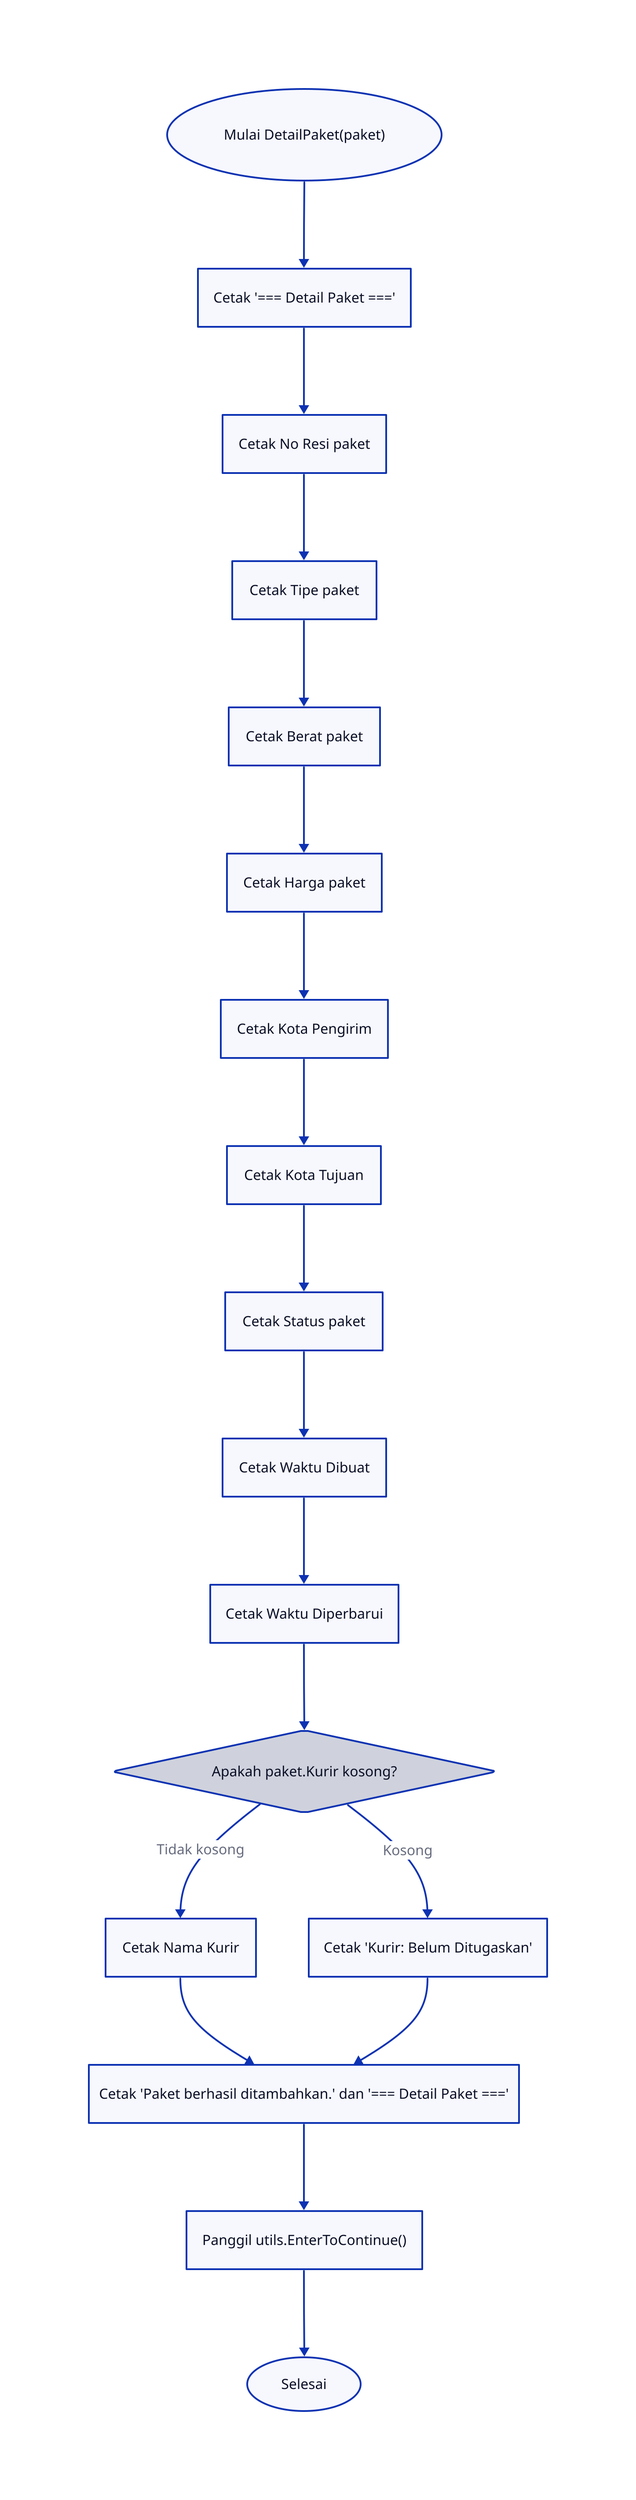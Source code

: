 direction: down

start: "Mulai DetailPaket(paket)" {
  shape: oval
}

printHeader: "Cetak '=== Detail Paket ==='" {
  shape: rectangle
}

printNoResi: "Cetak No Resi paket" {
  shape: rectangle
}

printTipe: "Cetak Tipe paket" {
  shape: rectangle
}

printBerat: "Cetak Berat paket" {
  shape: rectangle
}

printHarga: "Cetak Harga paket" {
  shape: rectangle
}

printSenderCity: "Cetak Kota Pengirim" {
  shape: rectangle
}

printReceiverCity: "Cetak Kota Tujuan" {
  shape: rectangle
}

printStatus: "Cetak Status paket" {
  shape: rectangle
}

printCreatedAt: "Cetak Waktu Dibuat" {
  shape: rectangle
}

printUpdatedAt: "Cetak Waktu Diperbarui" {
  shape: rectangle
}

checkKurir: "Apakah paket.Kurir kosong?" {
  shape: diamond
}

printKurirAssigned: "Cetak Nama Kurir" {
  shape: rectangle
}

printKurirNotAssigned: "Cetak 'Kurir: Belum Ditugaskan'" {
  shape: rectangle
}

printFooter: "Cetak 'Paket berhasil ditambahkan.' dan '=== Detail Paket ==='" {
  shape: rectangle
}

enterToContinue: "Panggil utils.EnterToContinue()" {
  shape: rectangle
}

end: "Selesai" {
  shape: oval
}

start -> printHeader -> printNoResi -> printTipe -> printBerat -> printHarga -> printSenderCity -> printReceiverCity -> printStatus -> printCreatedAt -> printUpdatedAt -> checkKurir
checkKurir -> printKurirAssigned: Tidak kosong
checkKurir -> printKurirNotAssigned: Kosong
printKurirAssigned -> printFooter
printKurirNotAssigned -> printFooter
printFooter -> enterToContinue -> end
